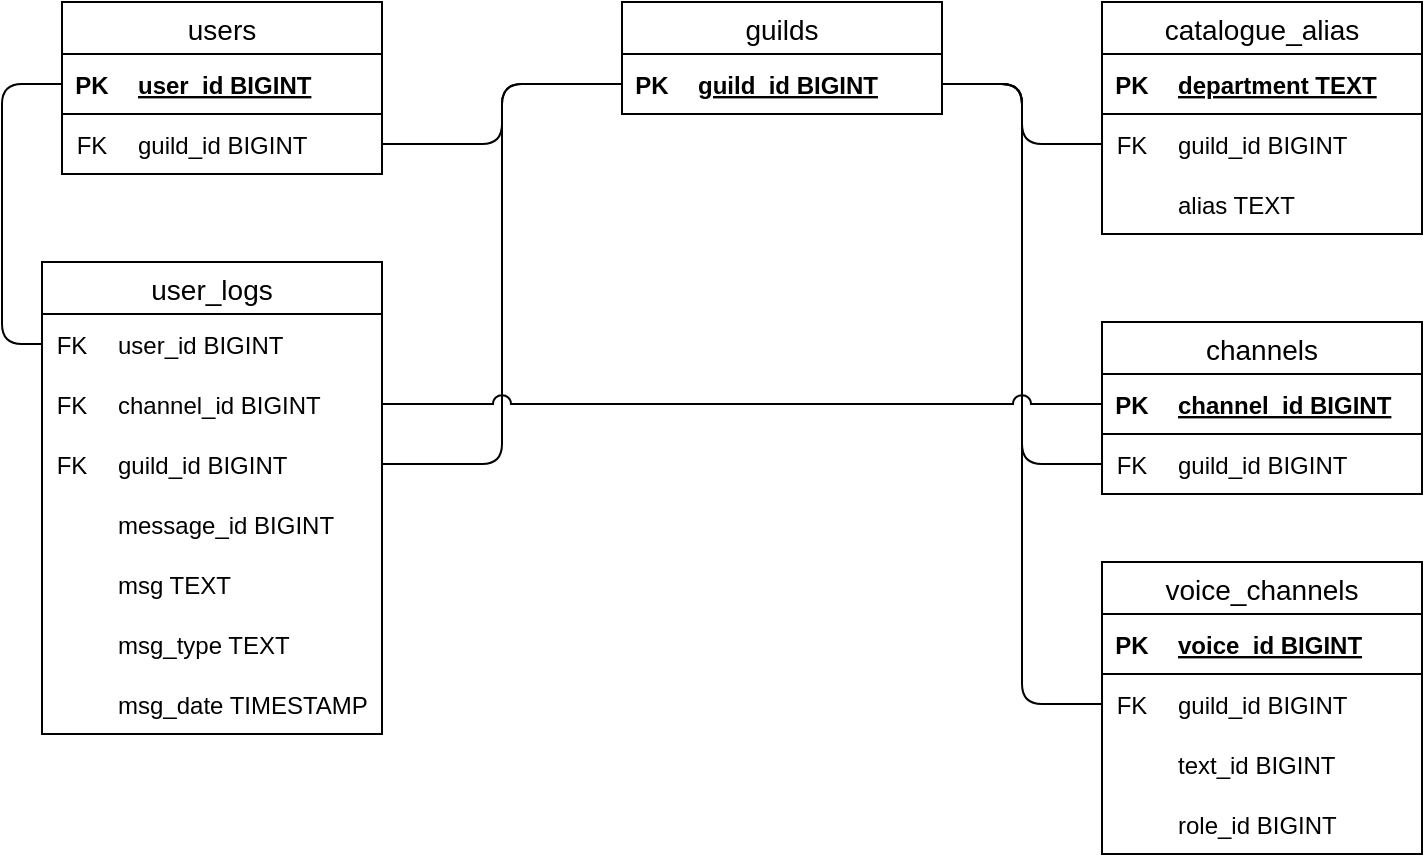 <mxfile version="17.4.5" type="device"><diagram id="R2lEEEUBdFMjLlhIrx00" name="Page-1"><mxGraphModel dx="1220" dy="1118" grid="1" gridSize="10" guides="1" tooltips="1" connect="1" arrows="1" fold="1" page="1" pageScale="1" pageWidth="850" pageHeight="1100" math="0" shadow="0" extFonts="Permanent Marker^https://fonts.googleapis.com/css?family=Permanent+Marker"><root><mxCell id="0"/><mxCell id="1" parent="0"/><mxCell id="nfu1phyrEEMp0ZGvQbS3-13" value="guilds" style="swimlane;fontStyle=0;childLayout=stackLayout;horizontal=1;startSize=26;horizontalStack=0;resizeParent=1;resizeParentMax=0;resizeLast=0;collapsible=1;marginBottom=0;align=center;fontSize=14;" parent="1" vertex="1"><mxGeometry x="390" y="80" width="160" height="56" as="geometry"/></mxCell><mxCell id="nfu1phyrEEMp0ZGvQbS3-14" value="" style="shape=table;startSize=0;container=1;collapsible=1;childLayout=tableLayout;fixedRows=1;rowLines=0;fontStyle=0;align=center;resizeLast=1;strokeColor=none;fillColor=none;collapsible=0;" parent="nfu1phyrEEMp0ZGvQbS3-13" vertex="1"><mxGeometry y="26" width="160" height="30" as="geometry"/></mxCell><mxCell id="nfu1phyrEEMp0ZGvQbS3-15" value="" style="shape=tableRow;horizontal=0;startSize=0;swimlaneHead=0;swimlaneBody=0;fillColor=none;collapsible=0;dropTarget=0;points=[[0,0.5],[1,0.5]];portConstraint=eastwest;top=0;left=0;right=0;bottom=1;" parent="nfu1phyrEEMp0ZGvQbS3-14" vertex="1"><mxGeometry width="160" height="30" as="geometry"/></mxCell><mxCell id="nfu1phyrEEMp0ZGvQbS3-16" value="PK" style="shape=partialRectangle;connectable=0;fillColor=none;top=0;left=0;bottom=0;right=0;fontStyle=1;overflow=hidden;" parent="nfu1phyrEEMp0ZGvQbS3-15" vertex="1"><mxGeometry width="30" height="30" as="geometry"><mxRectangle width="30" height="30" as="alternateBounds"/></mxGeometry></mxCell><mxCell id="nfu1phyrEEMp0ZGvQbS3-17" value="guild_id BIGINT" style="shape=partialRectangle;connectable=0;fillColor=none;top=0;left=0;bottom=0;right=0;align=left;spacingLeft=6;fontStyle=5;overflow=hidden;" parent="nfu1phyrEEMp0ZGvQbS3-15" vertex="1"><mxGeometry x="30" width="130" height="30" as="geometry"><mxRectangle width="130" height="30" as="alternateBounds"/></mxGeometry></mxCell><mxCell id="nfu1phyrEEMp0ZGvQbS3-18" value="users" style="swimlane;fontStyle=0;childLayout=stackLayout;horizontal=1;startSize=26;horizontalStack=0;resizeParent=1;resizeParentMax=0;resizeLast=0;collapsible=1;marginBottom=0;align=center;fontSize=14;" parent="1" vertex="1"><mxGeometry x="110" y="80" width="160" height="86" as="geometry"/></mxCell><mxCell id="nfu1phyrEEMp0ZGvQbS3-19" value="" style="shape=table;startSize=0;container=1;collapsible=1;childLayout=tableLayout;fixedRows=1;rowLines=0;fontStyle=0;align=center;resizeLast=1;strokeColor=none;fillColor=none;collapsible=0;" parent="nfu1phyrEEMp0ZGvQbS3-18" vertex="1"><mxGeometry y="26" width="160" height="60" as="geometry"/></mxCell><mxCell id="nfu1phyrEEMp0ZGvQbS3-20" value="" style="shape=tableRow;horizontal=0;startSize=0;swimlaneHead=0;swimlaneBody=0;fillColor=none;collapsible=0;dropTarget=0;points=[[0,0.5],[1,0.5]];portConstraint=eastwest;top=0;left=0;right=0;bottom=1;" parent="nfu1phyrEEMp0ZGvQbS3-19" vertex="1"><mxGeometry width="160" height="30" as="geometry"/></mxCell><mxCell id="nfu1phyrEEMp0ZGvQbS3-21" value="PK" style="shape=partialRectangle;connectable=0;fillColor=none;top=0;left=0;bottom=0;right=0;fontStyle=1;overflow=hidden;" parent="nfu1phyrEEMp0ZGvQbS3-20" vertex="1"><mxGeometry width="30" height="30" as="geometry"><mxRectangle width="30" height="30" as="alternateBounds"/></mxGeometry></mxCell><mxCell id="nfu1phyrEEMp0ZGvQbS3-22" value="user_id BIGINT" style="shape=partialRectangle;connectable=0;fillColor=none;top=0;left=0;bottom=0;right=0;align=left;spacingLeft=6;fontStyle=5;overflow=hidden;" parent="nfu1phyrEEMp0ZGvQbS3-20" vertex="1"><mxGeometry x="30" width="130" height="30" as="geometry"><mxRectangle width="130" height="30" as="alternateBounds"/></mxGeometry></mxCell><mxCell id="nfu1phyrEEMp0ZGvQbS3-23" value="" style="shape=tableRow;horizontal=0;startSize=0;swimlaneHead=0;swimlaneBody=0;fillColor=none;collapsible=0;dropTarget=0;points=[[0,0.5],[1,0.5]];portConstraint=eastwest;top=0;left=0;right=0;bottom=0;" parent="nfu1phyrEEMp0ZGvQbS3-19" vertex="1"><mxGeometry y="30" width="160" height="30" as="geometry"/></mxCell><mxCell id="nfu1phyrEEMp0ZGvQbS3-24" value="FK" style="shape=partialRectangle;connectable=0;fillColor=none;top=0;left=0;bottom=0;right=0;fontStyle=0;overflow=hidden;" parent="nfu1phyrEEMp0ZGvQbS3-23" vertex="1"><mxGeometry width="30" height="30" as="geometry"><mxRectangle width="30" height="30" as="alternateBounds"/></mxGeometry></mxCell><mxCell id="nfu1phyrEEMp0ZGvQbS3-25" value="guild_id BIGINT" style="shape=partialRectangle;connectable=0;fillColor=none;top=0;left=0;bottom=0;right=0;align=left;spacingLeft=6;fontStyle=0;overflow=hidden;" parent="nfu1phyrEEMp0ZGvQbS3-23" vertex="1"><mxGeometry x="30" width="130" height="30" as="geometry"><mxRectangle width="130" height="30" as="alternateBounds"/></mxGeometry></mxCell><mxCell id="nfu1phyrEEMp0ZGvQbS3-26" value="user_logs" style="swimlane;fontStyle=0;childLayout=stackLayout;horizontal=1;startSize=26;horizontalStack=0;resizeParent=1;resizeParentMax=0;resizeLast=0;collapsible=1;marginBottom=0;align=center;fontSize=14;" parent="1" vertex="1"><mxGeometry x="100" y="210" width="170" height="236" as="geometry"/></mxCell><mxCell id="nfu1phyrEEMp0ZGvQbS3-27" value="" style="shape=table;startSize=0;container=1;collapsible=1;childLayout=tableLayout;fixedRows=1;rowLines=0;fontStyle=0;align=center;resizeLast=1;strokeColor=none;fillColor=none;collapsible=0;" parent="nfu1phyrEEMp0ZGvQbS3-26" vertex="1"><mxGeometry y="26" width="170" height="210" as="geometry"/></mxCell><mxCell id="nfu1phyrEEMp0ZGvQbS3-34" value="" style="shape=tableRow;horizontal=0;startSize=0;swimlaneHead=0;swimlaneBody=0;fillColor=none;collapsible=0;dropTarget=0;points=[[0,0.5],[1,0.5]];portConstraint=eastwest;top=0;left=0;right=0;bottom=0;" parent="nfu1phyrEEMp0ZGvQbS3-27" vertex="1"><mxGeometry width="170" height="30" as="geometry"/></mxCell><mxCell id="nfu1phyrEEMp0ZGvQbS3-35" value="FK" style="shape=partialRectangle;connectable=0;fillColor=none;top=0;left=0;bottom=0;right=0;fontStyle=0;overflow=hidden;" parent="nfu1phyrEEMp0ZGvQbS3-34" vertex="1"><mxGeometry width="30" height="30" as="geometry"><mxRectangle width="30" height="30" as="alternateBounds"/></mxGeometry></mxCell><mxCell id="nfu1phyrEEMp0ZGvQbS3-36" value="user_id BIGINT" style="shape=partialRectangle;connectable=0;fillColor=none;top=0;left=0;bottom=0;right=0;align=left;spacingLeft=6;fontStyle=0;overflow=hidden;" parent="nfu1phyrEEMp0ZGvQbS3-34" vertex="1"><mxGeometry x="30" width="140" height="30" as="geometry"><mxRectangle width="140" height="30" as="alternateBounds"/></mxGeometry></mxCell><mxCell id="gmDJMI9P023ugPHiB7pr-1" value="" style="shape=tableRow;horizontal=0;startSize=0;swimlaneHead=0;swimlaneBody=0;fillColor=none;collapsible=0;dropTarget=0;points=[[0,0.5],[1,0.5]];portConstraint=eastwest;top=0;left=0;right=0;bottom=0;" vertex="1" parent="nfu1phyrEEMp0ZGvQbS3-27"><mxGeometry y="30" width="170" height="30" as="geometry"/></mxCell><mxCell id="gmDJMI9P023ugPHiB7pr-2" value="FK" style="shape=partialRectangle;connectable=0;fillColor=none;top=0;left=0;bottom=0;right=0;fontStyle=0;overflow=hidden;" vertex="1" parent="gmDJMI9P023ugPHiB7pr-1"><mxGeometry width="30" height="30" as="geometry"><mxRectangle width="30" height="30" as="alternateBounds"/></mxGeometry></mxCell><mxCell id="gmDJMI9P023ugPHiB7pr-3" value="channel_id BIGINT" style="shape=partialRectangle;connectable=0;fillColor=none;top=0;left=0;bottom=0;right=0;align=left;spacingLeft=6;fontStyle=0;overflow=hidden;" vertex="1" parent="gmDJMI9P023ugPHiB7pr-1"><mxGeometry x="30" width="140" height="30" as="geometry"><mxRectangle width="140" height="30" as="alternateBounds"/></mxGeometry></mxCell><mxCell id="nfu1phyrEEMp0ZGvQbS3-31" value="" style="shape=tableRow;horizontal=0;startSize=0;swimlaneHead=0;swimlaneBody=0;fillColor=none;collapsible=0;dropTarget=0;points=[[0,0.5],[1,0.5]];portConstraint=eastwest;top=0;left=0;right=0;bottom=0;" parent="nfu1phyrEEMp0ZGvQbS3-27" vertex="1"><mxGeometry y="60" width="170" height="30" as="geometry"/></mxCell><mxCell id="nfu1phyrEEMp0ZGvQbS3-32" value="FK" style="shape=partialRectangle;connectable=0;fillColor=none;top=0;left=0;bottom=0;right=0;fontStyle=0;overflow=hidden;" parent="nfu1phyrEEMp0ZGvQbS3-31" vertex="1"><mxGeometry width="30" height="30" as="geometry"><mxRectangle width="30" height="30" as="alternateBounds"/></mxGeometry></mxCell><mxCell id="nfu1phyrEEMp0ZGvQbS3-33" value="guild_id BIGINT" style="shape=partialRectangle;connectable=0;fillColor=none;top=0;left=0;bottom=0;right=0;align=left;spacingLeft=6;fontStyle=0;overflow=hidden;" parent="nfu1phyrEEMp0ZGvQbS3-31" vertex="1"><mxGeometry x="30" width="140" height="30" as="geometry"><mxRectangle width="140" height="30" as="alternateBounds"/></mxGeometry></mxCell><mxCell id="nfu1phyrEEMp0ZGvQbS3-37" value="" style="shape=tableRow;horizontal=0;startSize=0;swimlaneHead=0;swimlaneBody=0;fillColor=none;collapsible=0;dropTarget=0;points=[[0,0.5],[1,0.5]];portConstraint=eastwest;top=0;left=0;right=0;bottom=0;" parent="nfu1phyrEEMp0ZGvQbS3-27" vertex="1"><mxGeometry y="90" width="170" height="30" as="geometry"/></mxCell><mxCell id="nfu1phyrEEMp0ZGvQbS3-38" value="" style="shape=partialRectangle;connectable=0;fillColor=none;top=0;left=0;bottom=0;right=0;editable=1;overflow=hidden;" parent="nfu1phyrEEMp0ZGvQbS3-37" vertex="1"><mxGeometry width="30" height="30" as="geometry"><mxRectangle width="30" height="30" as="alternateBounds"/></mxGeometry></mxCell><mxCell id="nfu1phyrEEMp0ZGvQbS3-39" value="message_id BIGINT" style="shape=partialRectangle;connectable=0;fillColor=none;top=0;left=0;bottom=0;right=0;align=left;spacingLeft=6;overflow=hidden;" parent="nfu1phyrEEMp0ZGvQbS3-37" vertex="1"><mxGeometry x="30" width="140" height="30" as="geometry"><mxRectangle width="140" height="30" as="alternateBounds"/></mxGeometry></mxCell><mxCell id="nfu1phyrEEMp0ZGvQbS3-40" value="" style="shape=tableRow;horizontal=0;startSize=0;swimlaneHead=0;swimlaneBody=0;fillColor=none;collapsible=0;dropTarget=0;points=[[0,0.5],[1,0.5]];portConstraint=eastwest;top=0;left=0;right=0;bottom=0;" parent="nfu1phyrEEMp0ZGvQbS3-27" vertex="1"><mxGeometry y="120" width="170" height="30" as="geometry"/></mxCell><mxCell id="nfu1phyrEEMp0ZGvQbS3-41" value="" style="shape=partialRectangle;connectable=0;fillColor=none;top=0;left=0;bottom=0;right=0;editable=1;overflow=hidden;" parent="nfu1phyrEEMp0ZGvQbS3-40" vertex="1"><mxGeometry width="30" height="30" as="geometry"><mxRectangle width="30" height="30" as="alternateBounds"/></mxGeometry></mxCell><mxCell id="nfu1phyrEEMp0ZGvQbS3-42" value="msg TEXT" style="shape=partialRectangle;connectable=0;fillColor=none;top=0;left=0;bottom=0;right=0;align=left;spacingLeft=6;overflow=hidden;" parent="nfu1phyrEEMp0ZGvQbS3-40" vertex="1"><mxGeometry x="30" width="140" height="30" as="geometry"><mxRectangle width="140" height="30" as="alternateBounds"/></mxGeometry></mxCell><mxCell id="nfu1phyrEEMp0ZGvQbS3-28" value="" style="shape=tableRow;horizontal=0;startSize=0;swimlaneHead=0;swimlaneBody=0;fillColor=none;collapsible=0;dropTarget=0;points=[[0,0.5],[1,0.5]];portConstraint=eastwest;top=0;left=0;right=0;bottom=0;" parent="nfu1phyrEEMp0ZGvQbS3-27" vertex="1"><mxGeometry y="150" width="170" height="30" as="geometry"/></mxCell><mxCell id="nfu1phyrEEMp0ZGvQbS3-29" value="" style="shape=partialRectangle;connectable=0;fillColor=none;top=0;left=0;bottom=0;right=0;editable=1;overflow=hidden;" parent="nfu1phyrEEMp0ZGvQbS3-28" vertex="1"><mxGeometry width="30" height="30" as="geometry"><mxRectangle width="30" height="30" as="alternateBounds"/></mxGeometry></mxCell><mxCell id="nfu1phyrEEMp0ZGvQbS3-30" value="msg_type TEXT" style="shape=partialRectangle;connectable=0;fillColor=none;top=0;left=0;bottom=0;right=0;align=left;spacingLeft=6;overflow=hidden;" parent="nfu1phyrEEMp0ZGvQbS3-28" vertex="1"><mxGeometry x="30" width="140" height="30" as="geometry"><mxRectangle width="140" height="30" as="alternateBounds"/></mxGeometry></mxCell><mxCell id="nfu1phyrEEMp0ZGvQbS3-43" value="" style="shape=tableRow;horizontal=0;startSize=0;swimlaneHead=0;swimlaneBody=0;fillColor=none;collapsible=0;dropTarget=0;points=[[0,0.5],[1,0.5]];portConstraint=eastwest;top=0;left=0;right=0;bottom=0;" parent="nfu1phyrEEMp0ZGvQbS3-27" vertex="1"><mxGeometry y="180" width="170" height="30" as="geometry"/></mxCell><mxCell id="nfu1phyrEEMp0ZGvQbS3-44" value="" style="shape=partialRectangle;connectable=0;fillColor=none;top=0;left=0;bottom=0;right=0;editable=1;overflow=hidden;" parent="nfu1phyrEEMp0ZGvQbS3-43" vertex="1"><mxGeometry width="30" height="30" as="geometry"><mxRectangle width="30" height="30" as="alternateBounds"/></mxGeometry></mxCell><mxCell id="nfu1phyrEEMp0ZGvQbS3-45" value="msg_date TIMESTAMP" style="shape=partialRectangle;connectable=0;fillColor=none;top=0;left=0;bottom=0;right=0;align=left;spacingLeft=6;overflow=hidden;" parent="nfu1phyrEEMp0ZGvQbS3-43" vertex="1"><mxGeometry x="30" width="140" height="30" as="geometry"><mxRectangle width="140" height="30" as="alternateBounds"/></mxGeometry></mxCell><mxCell id="nfu1phyrEEMp0ZGvQbS3-46" value="catalogue_alias" style="swimlane;fontStyle=0;childLayout=stackLayout;horizontal=1;startSize=26;horizontalStack=0;resizeParent=1;resizeParentMax=0;resizeLast=0;collapsible=1;marginBottom=0;align=center;fontSize=14;" parent="1" vertex="1"><mxGeometry x="630" y="80" width="160" height="116" as="geometry"/></mxCell><mxCell id="nfu1phyrEEMp0ZGvQbS3-47" value="" style="shape=table;startSize=0;container=1;collapsible=1;childLayout=tableLayout;fixedRows=1;rowLines=0;fontStyle=0;align=center;resizeLast=1;strokeColor=none;fillColor=none;collapsible=0;" parent="nfu1phyrEEMp0ZGvQbS3-46" vertex="1"><mxGeometry y="26" width="160" height="90" as="geometry"/></mxCell><mxCell id="nfu1phyrEEMp0ZGvQbS3-48" value="" style="shape=tableRow;horizontal=0;startSize=0;swimlaneHead=0;swimlaneBody=0;fillColor=none;collapsible=0;dropTarget=0;points=[[0,0.5],[1,0.5]];portConstraint=eastwest;top=0;left=0;right=0;bottom=1;" parent="nfu1phyrEEMp0ZGvQbS3-47" vertex="1"><mxGeometry width="160" height="30" as="geometry"/></mxCell><mxCell id="nfu1phyrEEMp0ZGvQbS3-49" value="PK" style="shape=partialRectangle;connectable=0;fillColor=none;top=0;left=0;bottom=0;right=0;fontStyle=1;overflow=hidden;" parent="nfu1phyrEEMp0ZGvQbS3-48" vertex="1"><mxGeometry width="30" height="30" as="geometry"><mxRectangle width="30" height="30" as="alternateBounds"/></mxGeometry></mxCell><mxCell id="nfu1phyrEEMp0ZGvQbS3-50" value="department TEXT" style="shape=partialRectangle;connectable=0;fillColor=none;top=0;left=0;bottom=0;right=0;align=left;spacingLeft=6;fontStyle=5;overflow=hidden;" parent="nfu1phyrEEMp0ZGvQbS3-48" vertex="1"><mxGeometry x="30" width="130" height="30" as="geometry"><mxRectangle width="130" height="30" as="alternateBounds"/></mxGeometry></mxCell><mxCell id="nfu1phyrEEMp0ZGvQbS3-51" value="" style="shape=tableRow;horizontal=0;startSize=0;swimlaneHead=0;swimlaneBody=0;fillColor=none;collapsible=0;dropTarget=0;points=[[0,0.5],[1,0.5]];portConstraint=eastwest;top=0;left=0;right=0;bottom=0;" parent="nfu1phyrEEMp0ZGvQbS3-47" vertex="1"><mxGeometry y="30" width="160" height="30" as="geometry"/></mxCell><mxCell id="nfu1phyrEEMp0ZGvQbS3-52" value="FK" style="shape=partialRectangle;connectable=0;fillColor=none;top=0;left=0;bottom=0;right=0;fontStyle=0;overflow=hidden;" parent="nfu1phyrEEMp0ZGvQbS3-51" vertex="1"><mxGeometry width="30" height="30" as="geometry"><mxRectangle width="30" height="30" as="alternateBounds"/></mxGeometry></mxCell><mxCell id="nfu1phyrEEMp0ZGvQbS3-53" value="guild_id BIGINT" style="shape=partialRectangle;connectable=0;fillColor=none;top=0;left=0;bottom=0;right=0;align=left;spacingLeft=6;fontStyle=0;overflow=hidden;" parent="nfu1phyrEEMp0ZGvQbS3-51" vertex="1"><mxGeometry x="30" width="130" height="30" as="geometry"><mxRectangle width="130" height="30" as="alternateBounds"/></mxGeometry></mxCell><mxCell id="nfu1phyrEEMp0ZGvQbS3-54" value="" style="shape=tableRow;horizontal=0;startSize=0;swimlaneHead=0;swimlaneBody=0;fillColor=none;collapsible=0;dropTarget=0;points=[[0,0.5],[1,0.5]];portConstraint=eastwest;top=0;left=0;right=0;bottom=0;" parent="nfu1phyrEEMp0ZGvQbS3-47" vertex="1"><mxGeometry y="60" width="160" height="30" as="geometry"/></mxCell><mxCell id="nfu1phyrEEMp0ZGvQbS3-55" value="" style="shape=partialRectangle;connectable=0;fillColor=none;top=0;left=0;bottom=0;right=0;editable=1;overflow=hidden;" parent="nfu1phyrEEMp0ZGvQbS3-54" vertex="1"><mxGeometry width="30" height="30" as="geometry"><mxRectangle width="30" height="30" as="alternateBounds"/></mxGeometry></mxCell><mxCell id="nfu1phyrEEMp0ZGvQbS3-56" value="alias TEXT" style="shape=partialRectangle;connectable=0;fillColor=none;top=0;left=0;bottom=0;right=0;align=left;spacingLeft=6;overflow=hidden;" parent="nfu1phyrEEMp0ZGvQbS3-54" vertex="1"><mxGeometry x="30" width="130" height="30" as="geometry"><mxRectangle width="130" height="30" as="alternateBounds"/></mxGeometry></mxCell><mxCell id="nfu1phyrEEMp0ZGvQbS3-57" value="channels" style="swimlane;fontStyle=0;childLayout=stackLayout;horizontal=1;startSize=26;horizontalStack=0;resizeParent=1;resizeParentMax=0;resizeLast=0;collapsible=1;marginBottom=0;align=center;fontSize=14;" parent="1" vertex="1"><mxGeometry x="630" y="240" width="160" height="86" as="geometry"/></mxCell><mxCell id="nfu1phyrEEMp0ZGvQbS3-58" value="" style="shape=table;startSize=0;container=1;collapsible=1;childLayout=tableLayout;fixedRows=1;rowLines=0;fontStyle=0;align=center;resizeLast=1;strokeColor=none;fillColor=none;collapsible=0;" parent="nfu1phyrEEMp0ZGvQbS3-57" vertex="1"><mxGeometry y="26" width="160" height="60" as="geometry"/></mxCell><mxCell id="nfu1phyrEEMp0ZGvQbS3-59" value="" style="shape=tableRow;horizontal=0;startSize=0;swimlaneHead=0;swimlaneBody=0;fillColor=none;collapsible=0;dropTarget=0;points=[[0,0.5],[1,0.5]];portConstraint=eastwest;top=0;left=0;right=0;bottom=1;" parent="nfu1phyrEEMp0ZGvQbS3-58" vertex="1"><mxGeometry width="160" height="30" as="geometry"/></mxCell><mxCell id="nfu1phyrEEMp0ZGvQbS3-60" value="PK" style="shape=partialRectangle;connectable=0;fillColor=none;top=0;left=0;bottom=0;right=0;fontStyle=1;overflow=hidden;" parent="nfu1phyrEEMp0ZGvQbS3-59" vertex="1"><mxGeometry width="30" height="30" as="geometry"><mxRectangle width="30" height="30" as="alternateBounds"/></mxGeometry></mxCell><mxCell id="nfu1phyrEEMp0ZGvQbS3-61" value="channel_id BIGINT" style="shape=partialRectangle;connectable=0;fillColor=none;top=0;left=0;bottom=0;right=0;align=left;spacingLeft=6;fontStyle=5;overflow=hidden;" parent="nfu1phyrEEMp0ZGvQbS3-59" vertex="1"><mxGeometry x="30" width="130" height="30" as="geometry"><mxRectangle width="130" height="30" as="alternateBounds"/></mxGeometry></mxCell><mxCell id="nfu1phyrEEMp0ZGvQbS3-62" value="" style="shape=tableRow;horizontal=0;startSize=0;swimlaneHead=0;swimlaneBody=0;fillColor=none;collapsible=0;dropTarget=0;points=[[0,0.5],[1,0.5]];portConstraint=eastwest;top=0;left=0;right=0;bottom=0;" parent="nfu1phyrEEMp0ZGvQbS3-58" vertex="1"><mxGeometry y="30" width="160" height="30" as="geometry"/></mxCell><mxCell id="nfu1phyrEEMp0ZGvQbS3-63" value="FK" style="shape=partialRectangle;connectable=0;fillColor=none;top=0;left=0;bottom=0;right=0;fontStyle=0;overflow=hidden;" parent="nfu1phyrEEMp0ZGvQbS3-62" vertex="1"><mxGeometry width="30" height="30" as="geometry"><mxRectangle width="30" height="30" as="alternateBounds"/></mxGeometry></mxCell><mxCell id="nfu1phyrEEMp0ZGvQbS3-64" value="guild_id BIGINT" style="shape=partialRectangle;connectable=0;fillColor=none;top=0;left=0;bottom=0;right=0;align=left;spacingLeft=6;fontStyle=0;overflow=hidden;" parent="nfu1phyrEEMp0ZGvQbS3-62" vertex="1"><mxGeometry x="30" width="130" height="30" as="geometry"><mxRectangle width="130" height="30" as="alternateBounds"/></mxGeometry></mxCell><mxCell id="nfu1phyrEEMp0ZGvQbS3-65" value="voice_channels" style="swimlane;fontStyle=0;childLayout=stackLayout;horizontal=1;startSize=26;horizontalStack=0;resizeParent=1;resizeParentMax=0;resizeLast=0;collapsible=1;marginBottom=0;align=center;fontSize=14;" parent="1" vertex="1"><mxGeometry x="630" y="360" width="160" height="146" as="geometry"/></mxCell><mxCell id="nfu1phyrEEMp0ZGvQbS3-66" value="" style="shape=table;startSize=0;container=1;collapsible=1;childLayout=tableLayout;fixedRows=1;rowLines=0;fontStyle=0;align=center;resizeLast=1;strokeColor=none;fillColor=none;collapsible=0;" parent="nfu1phyrEEMp0ZGvQbS3-65" vertex="1"><mxGeometry y="26" width="160" height="120" as="geometry"/></mxCell><mxCell id="nfu1phyrEEMp0ZGvQbS3-67" value="" style="shape=tableRow;horizontal=0;startSize=0;swimlaneHead=0;swimlaneBody=0;fillColor=none;collapsible=0;dropTarget=0;points=[[0,0.5],[1,0.5]];portConstraint=eastwest;top=0;left=0;right=0;bottom=1;" parent="nfu1phyrEEMp0ZGvQbS3-66" vertex="1"><mxGeometry width="160" height="30" as="geometry"/></mxCell><mxCell id="nfu1phyrEEMp0ZGvQbS3-68" value="PK" style="shape=partialRectangle;connectable=0;fillColor=none;top=0;left=0;bottom=0;right=0;fontStyle=1;overflow=hidden;" parent="nfu1phyrEEMp0ZGvQbS3-67" vertex="1"><mxGeometry width="30" height="30" as="geometry"><mxRectangle width="30" height="30" as="alternateBounds"/></mxGeometry></mxCell><mxCell id="nfu1phyrEEMp0ZGvQbS3-69" value="voice_id BIGINT" style="shape=partialRectangle;connectable=0;fillColor=none;top=0;left=0;bottom=0;right=0;align=left;spacingLeft=6;fontStyle=5;overflow=hidden;" parent="nfu1phyrEEMp0ZGvQbS3-67" vertex="1"><mxGeometry x="30" width="130" height="30" as="geometry"><mxRectangle width="130" height="30" as="alternateBounds"/></mxGeometry></mxCell><mxCell id="nfu1phyrEEMp0ZGvQbS3-70" value="" style="shape=tableRow;horizontal=0;startSize=0;swimlaneHead=0;swimlaneBody=0;fillColor=none;collapsible=0;dropTarget=0;points=[[0,0.5],[1,0.5]];portConstraint=eastwest;top=0;left=0;right=0;bottom=0;" parent="nfu1phyrEEMp0ZGvQbS3-66" vertex="1"><mxGeometry y="30" width="160" height="30" as="geometry"/></mxCell><mxCell id="nfu1phyrEEMp0ZGvQbS3-71" value="FK" style="shape=partialRectangle;connectable=0;fillColor=none;top=0;left=0;bottom=0;right=0;fontStyle=0;overflow=hidden;" parent="nfu1phyrEEMp0ZGvQbS3-70" vertex="1"><mxGeometry width="30" height="30" as="geometry"><mxRectangle width="30" height="30" as="alternateBounds"/></mxGeometry></mxCell><mxCell id="nfu1phyrEEMp0ZGvQbS3-72" value="guild_id BIGINT" style="shape=partialRectangle;connectable=0;fillColor=none;top=0;left=0;bottom=0;right=0;align=left;spacingLeft=6;fontStyle=0;overflow=hidden;" parent="nfu1phyrEEMp0ZGvQbS3-70" vertex="1"><mxGeometry x="30" width="130" height="30" as="geometry"><mxRectangle width="130" height="30" as="alternateBounds"/></mxGeometry></mxCell><mxCell id="nfu1phyrEEMp0ZGvQbS3-73" value="" style="shape=tableRow;horizontal=0;startSize=0;swimlaneHead=0;swimlaneBody=0;fillColor=none;collapsible=0;dropTarget=0;points=[[0,0.5],[1,0.5]];portConstraint=eastwest;top=0;left=0;right=0;bottom=0;" parent="nfu1phyrEEMp0ZGvQbS3-66" vertex="1"><mxGeometry y="60" width="160" height="30" as="geometry"/></mxCell><mxCell id="nfu1phyrEEMp0ZGvQbS3-74" value="" style="shape=partialRectangle;connectable=0;fillColor=none;top=0;left=0;bottom=0;right=0;editable=1;overflow=hidden;" parent="nfu1phyrEEMp0ZGvQbS3-73" vertex="1"><mxGeometry width="30" height="30" as="geometry"><mxRectangle width="30" height="30" as="alternateBounds"/></mxGeometry></mxCell><mxCell id="nfu1phyrEEMp0ZGvQbS3-75" value="text_id BIGINT" style="shape=partialRectangle;connectable=0;fillColor=none;top=0;left=0;bottom=0;right=0;align=left;spacingLeft=6;overflow=hidden;" parent="nfu1phyrEEMp0ZGvQbS3-73" vertex="1"><mxGeometry x="30" width="130" height="30" as="geometry"><mxRectangle width="130" height="30" as="alternateBounds"/></mxGeometry></mxCell><mxCell id="nfu1phyrEEMp0ZGvQbS3-76" value="" style="shape=tableRow;horizontal=0;startSize=0;swimlaneHead=0;swimlaneBody=0;fillColor=none;collapsible=0;dropTarget=0;points=[[0,0.5],[1,0.5]];portConstraint=eastwest;top=0;left=0;right=0;bottom=0;" parent="nfu1phyrEEMp0ZGvQbS3-66" vertex="1"><mxGeometry y="90" width="160" height="30" as="geometry"/></mxCell><mxCell id="nfu1phyrEEMp0ZGvQbS3-77" value="" style="shape=partialRectangle;connectable=0;fillColor=none;top=0;left=0;bottom=0;right=0;editable=1;overflow=hidden;" parent="nfu1phyrEEMp0ZGvQbS3-76" vertex="1"><mxGeometry width="30" height="30" as="geometry"><mxRectangle width="30" height="30" as="alternateBounds"/></mxGeometry></mxCell><mxCell id="nfu1phyrEEMp0ZGvQbS3-78" value="role_id BIGINT" style="shape=partialRectangle;connectable=0;fillColor=none;top=0;left=0;bottom=0;right=0;align=left;spacingLeft=6;overflow=hidden;" parent="nfu1phyrEEMp0ZGvQbS3-76" vertex="1"><mxGeometry x="30" width="130" height="30" as="geometry"><mxRectangle width="130" height="30" as="alternateBounds"/></mxGeometry></mxCell><mxCell id="nfu1phyrEEMp0ZGvQbS3-79" style="edgeStyle=orthogonalEdgeStyle;rounded=1;orthogonalLoop=1;jettySize=auto;html=1;exitX=1;exitY=0.5;exitDx=0;exitDy=0;entryX=0;entryY=0.5;entryDx=0;entryDy=0;endArrow=none;endFill=0;" parent="1" source="nfu1phyrEEMp0ZGvQbS3-23" target="nfu1phyrEEMp0ZGvQbS3-15" edge="1"><mxGeometry relative="1" as="geometry"/></mxCell><mxCell id="nfu1phyrEEMp0ZGvQbS3-80" style="edgeStyle=orthogonalEdgeStyle;rounded=1;orthogonalLoop=1;jettySize=auto;html=1;exitX=1;exitY=0.5;exitDx=0;exitDy=0;entryX=0;entryY=0.5;entryDx=0;entryDy=0;endArrow=none;endFill=0;" parent="1" source="nfu1phyrEEMp0ZGvQbS3-31" target="nfu1phyrEEMp0ZGvQbS3-15" edge="1"><mxGeometry relative="1" as="geometry"/></mxCell><mxCell id="nfu1phyrEEMp0ZGvQbS3-81" style="edgeStyle=orthogonalEdgeStyle;rounded=1;orthogonalLoop=1;jettySize=auto;html=1;exitX=0;exitY=0.5;exitDx=0;exitDy=0;entryX=1;entryY=0.5;entryDx=0;entryDy=0;endArrow=none;endFill=0;" parent="1" source="nfu1phyrEEMp0ZGvQbS3-51" target="nfu1phyrEEMp0ZGvQbS3-15" edge="1"><mxGeometry relative="1" as="geometry"/></mxCell><mxCell id="nfu1phyrEEMp0ZGvQbS3-82" style="edgeStyle=orthogonalEdgeStyle;rounded=1;orthogonalLoop=1;jettySize=auto;html=1;exitX=0;exitY=0.5;exitDx=0;exitDy=0;entryX=1;entryY=0.5;entryDx=0;entryDy=0;endArrow=none;endFill=0;" parent="1" source="nfu1phyrEEMp0ZGvQbS3-62" target="nfu1phyrEEMp0ZGvQbS3-15" edge="1"><mxGeometry relative="1" as="geometry"/></mxCell><mxCell id="nfu1phyrEEMp0ZGvQbS3-83" style="edgeStyle=orthogonalEdgeStyle;rounded=1;orthogonalLoop=1;jettySize=auto;html=1;exitX=0;exitY=0.5;exitDx=0;exitDy=0;entryX=1;entryY=0.5;entryDx=0;entryDy=0;endArrow=none;endFill=0;" parent="1" source="nfu1phyrEEMp0ZGvQbS3-70" target="nfu1phyrEEMp0ZGvQbS3-15" edge="1"><mxGeometry relative="1" as="geometry"/></mxCell><mxCell id="nfu1phyrEEMp0ZGvQbS3-84" style="edgeStyle=orthogonalEdgeStyle;rounded=1;orthogonalLoop=1;jettySize=auto;html=1;exitX=0;exitY=0.5;exitDx=0;exitDy=0;entryX=0;entryY=0.5;entryDx=0;entryDy=0;endArrow=none;endFill=0;" parent="1" source="nfu1phyrEEMp0ZGvQbS3-20" target="nfu1phyrEEMp0ZGvQbS3-34" edge="1"><mxGeometry relative="1" as="geometry"/></mxCell><mxCell id="gmDJMI9P023ugPHiB7pr-4" style="edgeStyle=orthogonalEdgeStyle;rounded=1;orthogonalLoop=1;jettySize=auto;html=1;exitX=1;exitY=0.5;exitDx=0;exitDy=0;entryX=0;entryY=0.5;entryDx=0;entryDy=0;endArrow=none;endFill=0;jumpStyle=arc;jumpSize=9;" edge="1" parent="1" source="gmDJMI9P023ugPHiB7pr-1" target="nfu1phyrEEMp0ZGvQbS3-59"><mxGeometry relative="1" as="geometry"/></mxCell></root></mxGraphModel></diagram></mxfile>